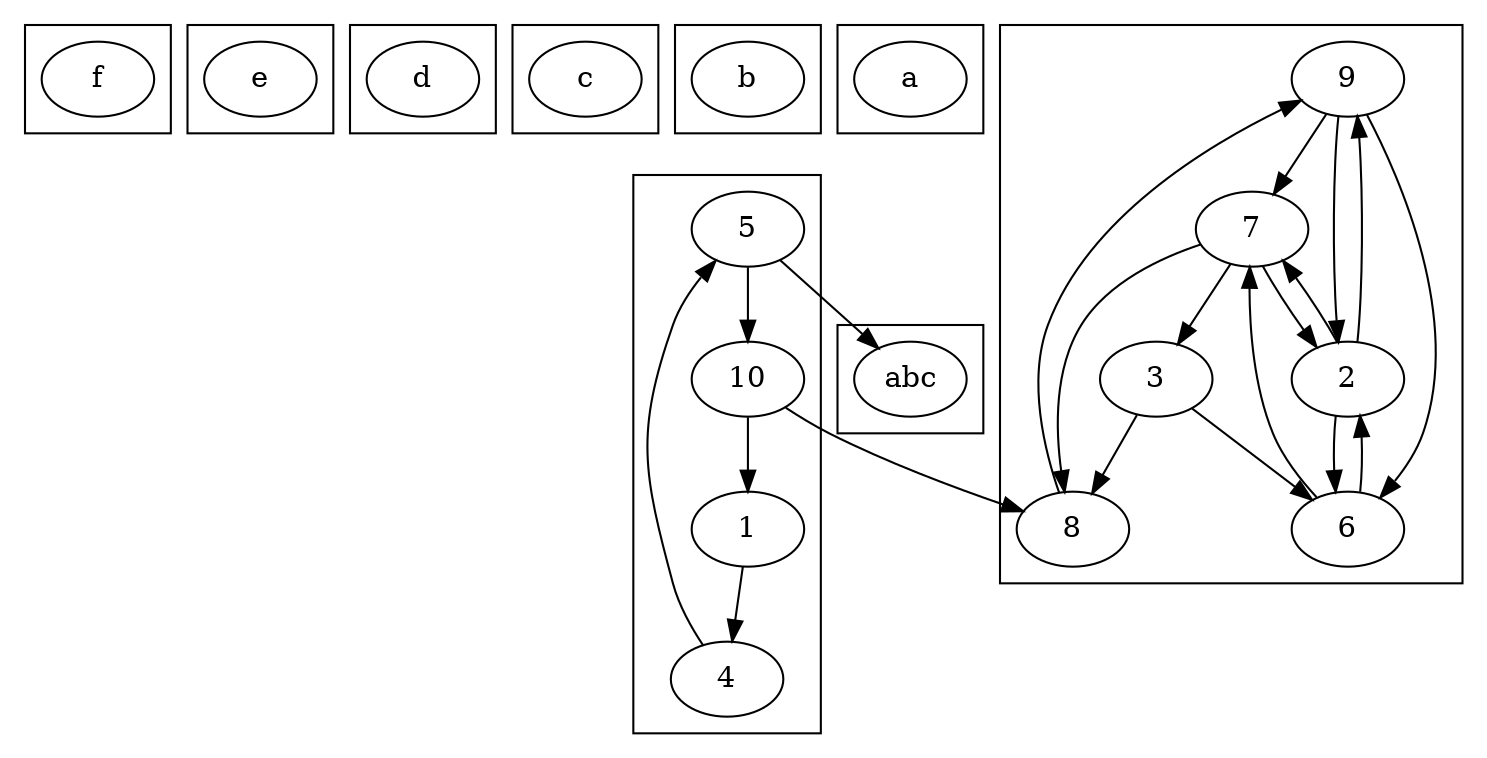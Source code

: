 digraph G {
subgraph cluster_1 {
f;
}
subgraph cluster_2 {
e;
}
subgraph cluster_3 {
d;
}
subgraph cluster_4 {
c;
}
subgraph cluster_5 {
b;
}
subgraph cluster_6 {
a;
}
subgraph cluster_7 {
5;
1;
10;
4;
}
subgraph cluster_8 {
abc;
}
subgraph cluster_9 {
9;
7;
6;
8;
2;
3;
}
1 -> 4 []
;
7 -> 8 []
;
5 -> 10 []
;
8 -> 9 []
;
9 -> 6 []
;
2 -> 6 []
;
6 -> 2 []
;
3 -> 8 []
;
9 -> 2 []
;
7 -> 2 []
;
9 -> 7 []
;
4 -> 5 []
;
3 -> 6 []
;
7 -> 3 []
;
6 -> 7 []
;
10 -> 8 []
;
10 -> 1 []
;
2 -> 9 []
;
2 -> 7 []
;
5 -> abc []
;
}
